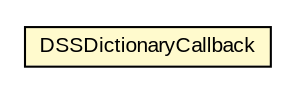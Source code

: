 #!/usr/local/bin/dot
#
# Class diagram 
# Generated by UMLGraph version R5_6-24-gf6e263 (http://www.umlgraph.org/)
#

digraph G {
	edge [fontname="arial",fontsize=10,labelfontname="arial",labelfontsize=10];
	node [fontname="arial",fontsize=10,shape=plaintext];
	nodesep=0.25;
	ranksep=0.5;
	// eu.europa.esig.dss.pdf.DSSDictionaryCallback
	c295470 [label=<<table title="eu.europa.esig.dss.pdf.DSSDictionaryCallback" border="0" cellborder="1" cellspacing="0" cellpadding="2" port="p" bgcolor="lemonChiffon" href="./DSSDictionaryCallback.html">
		<tr><td><table border="0" cellspacing="0" cellpadding="1">
<tr><td align="center" balign="center"> DSSDictionaryCallback </td></tr>
		</table></td></tr>
		</table>>, URL="./DSSDictionaryCallback.html", fontname="arial", fontcolor="black", fontsize=10.0];
}

